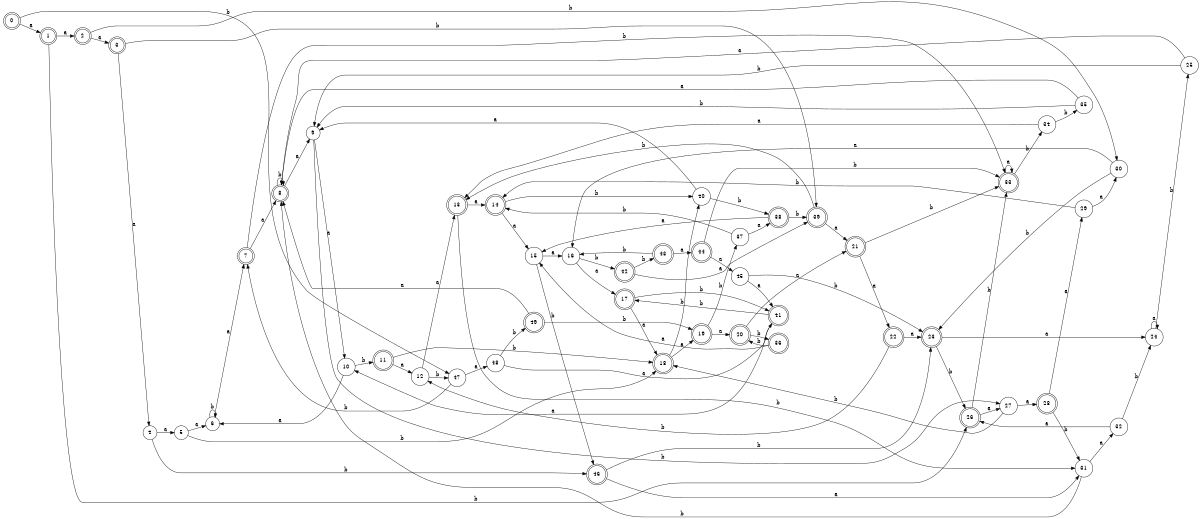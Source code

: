 digraph n40_7 {
__start0 [label="" shape="none"];

rankdir=LR;
size="8,5";

s0 [style="rounded,filled", color="black", fillcolor="white" shape="doublecircle", label="0"];
s1 [style="rounded,filled", color="black", fillcolor="white" shape="doublecircle", label="1"];
s2 [style="rounded,filled", color="black", fillcolor="white" shape="doublecircle", label="2"];
s3 [style="rounded,filled", color="black", fillcolor="white" shape="doublecircle", label="3"];
s4 [style="filled", color="black", fillcolor="white" shape="circle", label="4"];
s5 [style="filled", color="black", fillcolor="white" shape="circle", label="5"];
s6 [style="filled", color="black", fillcolor="white" shape="circle", label="6"];
s7 [style="rounded,filled", color="black", fillcolor="white" shape="doublecircle", label="7"];
s8 [style="rounded,filled", color="black", fillcolor="white" shape="doublecircle", label="8"];
s9 [style="filled", color="black", fillcolor="white" shape="circle", label="9"];
s10 [style="filled", color="black", fillcolor="white" shape="circle", label="10"];
s11 [style="rounded,filled", color="black", fillcolor="white" shape="doublecircle", label="11"];
s12 [style="filled", color="black", fillcolor="white" shape="circle", label="12"];
s13 [style="rounded,filled", color="black", fillcolor="white" shape="doublecircle", label="13"];
s14 [style="rounded,filled", color="black", fillcolor="white" shape="doublecircle", label="14"];
s15 [style="filled", color="black", fillcolor="white" shape="circle", label="15"];
s16 [style="filled", color="black", fillcolor="white" shape="circle", label="16"];
s17 [style="rounded,filled", color="black", fillcolor="white" shape="doublecircle", label="17"];
s18 [style="rounded,filled", color="black", fillcolor="white" shape="doublecircle", label="18"];
s19 [style="rounded,filled", color="black", fillcolor="white" shape="doublecircle", label="19"];
s20 [style="rounded,filled", color="black", fillcolor="white" shape="doublecircle", label="20"];
s21 [style="rounded,filled", color="black", fillcolor="white" shape="doublecircle", label="21"];
s22 [style="rounded,filled", color="black", fillcolor="white" shape="doublecircle", label="22"];
s23 [style="rounded,filled", color="black", fillcolor="white" shape="doublecircle", label="23"];
s24 [style="filled", color="black", fillcolor="white" shape="circle", label="24"];
s25 [style="filled", color="black", fillcolor="white" shape="circle", label="25"];
s26 [style="rounded,filled", color="black", fillcolor="white" shape="doublecircle", label="26"];
s27 [style="filled", color="black", fillcolor="white" shape="circle", label="27"];
s28 [style="rounded,filled", color="black", fillcolor="white" shape="doublecircle", label="28"];
s29 [style="filled", color="black", fillcolor="white" shape="circle", label="29"];
s30 [style="filled", color="black", fillcolor="white" shape="circle", label="30"];
s31 [style="filled", color="black", fillcolor="white" shape="circle", label="31"];
s32 [style="filled", color="black", fillcolor="white" shape="circle", label="32"];
s33 [style="rounded,filled", color="black", fillcolor="white" shape="doublecircle", label="33"];
s34 [style="filled", color="black", fillcolor="white" shape="circle", label="34"];
s35 [style="filled", color="black", fillcolor="white" shape="circle", label="35"];
s36 [style="rounded,filled", color="black", fillcolor="white" shape="doublecircle", label="36"];
s37 [style="filled", color="black", fillcolor="white" shape="circle", label="37"];
s38 [style="rounded,filled", color="black", fillcolor="white" shape="doublecircle", label="38"];
s39 [style="rounded,filled", color="black", fillcolor="white" shape="doublecircle", label="39"];
s40 [style="filled", color="black", fillcolor="white" shape="circle", label="40"];
s41 [style="rounded,filled", color="black", fillcolor="white" shape="doublecircle", label="41"];
s42 [style="rounded,filled", color="black", fillcolor="white" shape="doublecircle", label="42"];
s43 [style="rounded,filled", color="black", fillcolor="white" shape="doublecircle", label="43"];
s44 [style="rounded,filled", color="black", fillcolor="white" shape="doublecircle", label="44"];
s45 [style="filled", color="black", fillcolor="white" shape="circle", label="45"];
s46 [style="rounded,filled", color="black", fillcolor="white" shape="doublecircle", label="46"];
s47 [style="filled", color="black", fillcolor="white" shape="circle", label="47"];
s48 [style="filled", color="black", fillcolor="white" shape="circle", label="48"];
s49 [style="rounded,filled", color="black", fillcolor="white" shape="doublecircle", label="49"];
s0 -> s1 [label="a"];
s0 -> s47 [label="b"];
s1 -> s2 [label="a"];
s1 -> s26 [label="b"];
s2 -> s3 [label="a"];
s2 -> s30 [label="b"];
s3 -> s4 [label="a"];
s3 -> s39 [label="b"];
s4 -> s5 [label="a"];
s4 -> s46 [label="b"];
s5 -> s6 [label="a"];
s5 -> s18 [label="b"];
s6 -> s7 [label="a"];
s6 -> s6 [label="b"];
s7 -> s8 [label="a"];
s7 -> s33 [label="b"];
s8 -> s9 [label="a"];
s8 -> s8 [label="b"];
s9 -> s10 [label="a"];
s9 -> s27 [label="b"];
s10 -> s6 [label="a"];
s10 -> s11 [label="b"];
s11 -> s12 [label="a"];
s11 -> s18 [label="b"];
s12 -> s13 [label="a"];
s12 -> s47 [label="b"];
s13 -> s14 [label="a"];
s13 -> s31 [label="b"];
s14 -> s15 [label="a"];
s14 -> s40 [label="b"];
s15 -> s16 [label="a"];
s15 -> s46 [label="b"];
s16 -> s17 [label="a"];
s16 -> s42 [label="b"];
s17 -> s18 [label="a"];
s17 -> s41 [label="b"];
s18 -> s19 [label="a"];
s18 -> s40 [label="b"];
s19 -> s20 [label="a"];
s19 -> s37 [label="b"];
s20 -> s21 [label="a"];
s20 -> s36 [label="b"];
s21 -> s22 [label="a"];
s21 -> s33 [label="b"];
s22 -> s23 [label="a"];
s22 -> s12 [label="b"];
s23 -> s24 [label="a"];
s23 -> s26 [label="b"];
s24 -> s24 [label="a"];
s24 -> s25 [label="b"];
s25 -> s8 [label="a"];
s25 -> s9 [label="b"];
s26 -> s27 [label="a"];
s26 -> s33 [label="b"];
s27 -> s28 [label="a"];
s27 -> s18 [label="b"];
s28 -> s29 [label="a"];
s28 -> s31 [label="b"];
s29 -> s30 [label="a"];
s29 -> s14 [label="b"];
s30 -> s16 [label="a"];
s30 -> s23 [label="b"];
s31 -> s32 [label="a"];
s31 -> s8 [label="b"];
s32 -> s26 [label="a"];
s32 -> s24 [label="b"];
s33 -> s33 [label="a"];
s33 -> s34 [label="b"];
s34 -> s13 [label="a"];
s34 -> s35 [label="b"];
s35 -> s8 [label="a"];
s35 -> s9 [label="b"];
s36 -> s15 [label="a"];
s36 -> s20 [label="b"];
s37 -> s38 [label="a"];
s37 -> s14 [label="b"];
s38 -> s15 [label="a"];
s38 -> s39 [label="b"];
s39 -> s21 [label="a"];
s39 -> s13 [label="b"];
s40 -> s9 [label="a"];
s40 -> s38 [label="b"];
s41 -> s10 [label="a"];
s41 -> s17 [label="b"];
s42 -> s39 [label="a"];
s42 -> s43 [label="b"];
s43 -> s44 [label="a"];
s43 -> s16 [label="b"];
s44 -> s45 [label="a"];
s44 -> s33 [label="b"];
s45 -> s41 [label="a"];
s45 -> s23 [label="b"];
s46 -> s31 [label="a"];
s46 -> s23 [label="b"];
s47 -> s48 [label="a"];
s47 -> s7 [label="b"];
s48 -> s41 [label="a"];
s48 -> s49 [label="b"];
s49 -> s8 [label="a"];
s49 -> s19 [label="b"];

}